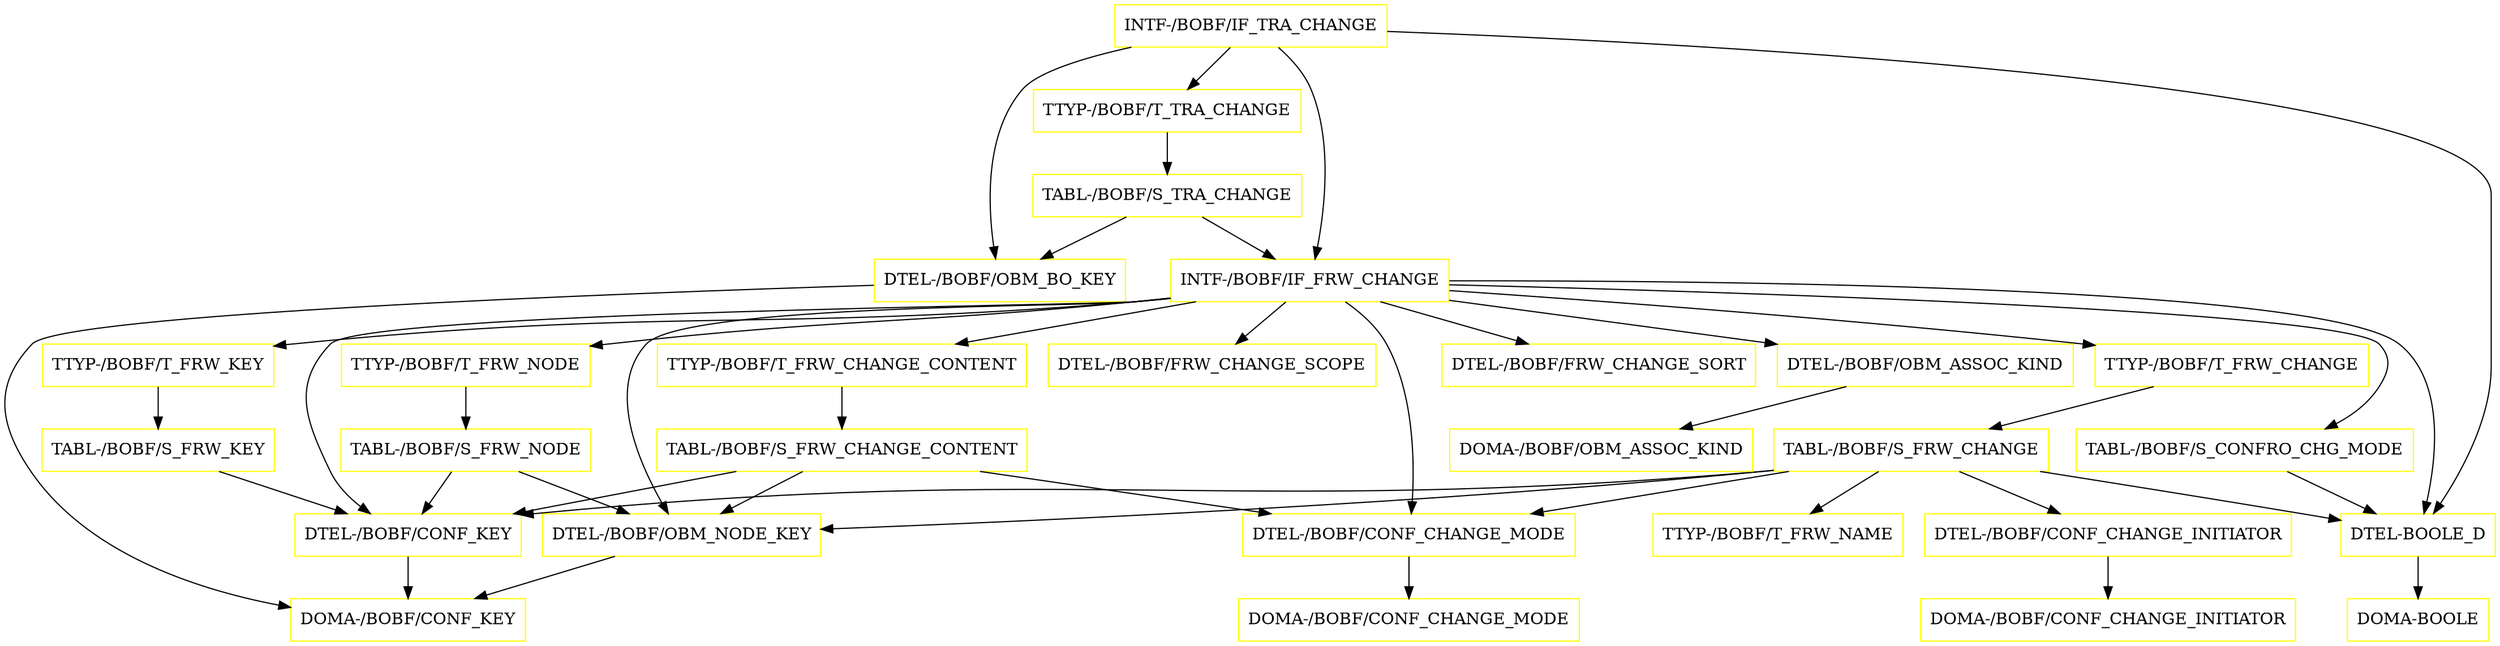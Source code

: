 digraph G {
  "INTF-/BOBF/IF_TRA_CHANGE" [shape=box,color=yellow];
  "INTF-/BOBF/IF_FRW_CHANGE" [shape=box,color=yellow,URL="./INTF_%23BOBF%23IF_FRW_CHANGE.html"];
  "DTEL-/BOBF/FRW_CHANGE_SCOPE" [shape=box,color=yellow,URL="./DTEL_%23BOBF%23FRW_CHANGE_SCOPE.html"];
  "TABL-/BOBF/S_CONFRO_CHG_MODE" [shape=box,color=yellow,URL="./TABL_%23BOBF%23S_CONFRO_CHG_MODE.html"];
  "DTEL-BOOLE_D" [shape=box,color=yellow,URL="./DTEL_BOOLE_D.html"];
  "DOMA-BOOLE" [shape=box,color=yellow,URL="./DOMA_BOOLE.html"];
  "DTEL-/BOBF/FRW_CHANGE_SORT" [shape=box,color=yellow,URL="./DTEL_%23BOBF%23FRW_CHANGE_SORT.html"];
  "TTYP-/BOBF/T_FRW_NODE" [shape=box,color=yellow,URL="./TTYP_%23BOBF%23T_FRW_NODE.html"];
  "TABL-/BOBF/S_FRW_NODE" [shape=box,color=yellow,URL="./TABL_%23BOBF%23S_FRW_NODE.html"];
  "DTEL-/BOBF/CONF_KEY" [shape=box,color=yellow,URL="./DTEL_%23BOBF%23CONF_KEY.html"];
  "DOMA-/BOBF/CONF_KEY" [shape=box,color=yellow,URL="./DOMA_%23BOBF%23CONF_KEY.html"];
  "DTEL-/BOBF/OBM_NODE_KEY" [shape=box,color=yellow,URL="./DTEL_%23BOBF%23OBM_NODE_KEY.html"];
  "TTYP-/BOBF/T_FRW_KEY" [shape=box,color=yellow,URL="./TTYP_%23BOBF%23T_FRW_KEY.html"];
  "TABL-/BOBF/S_FRW_KEY" [shape=box,color=yellow,URL="./TABL_%23BOBF%23S_FRW_KEY.html"];
  "DTEL-/BOBF/CONF_CHANGE_MODE" [shape=box,color=yellow,URL="./DTEL_%23BOBF%23CONF_CHANGE_MODE.html"];
  "DOMA-/BOBF/CONF_CHANGE_MODE" [shape=box,color=yellow,URL="./DOMA_%23BOBF%23CONF_CHANGE_MODE.html"];
  "TTYP-/BOBF/T_FRW_CHANGE_CONTENT" [shape=box,color=yellow,URL="./TTYP_%23BOBF%23T_FRW_CHANGE_CONTENT.html"];
  "TABL-/BOBF/S_FRW_CHANGE_CONTENT" [shape=box,color=yellow,URL="./TABL_%23BOBF%23S_FRW_CHANGE_CONTENT.html"];
  "TTYP-/BOBF/T_FRW_CHANGE" [shape=box,color=yellow,URL="./TTYP_%23BOBF%23T_FRW_CHANGE.html"];
  "TABL-/BOBF/S_FRW_CHANGE" [shape=box,color=yellow,URL="./TABL_%23BOBF%23S_FRW_CHANGE.html"];
  "DTEL-/BOBF/CONF_CHANGE_INITIATOR" [shape=box,color=yellow,URL="./DTEL_%23BOBF%23CONF_CHANGE_INITIATOR.html"];
  "DOMA-/BOBF/CONF_CHANGE_INITIATOR" [shape=box,color=yellow,URL="./DOMA_%23BOBF%23CONF_CHANGE_INITIATOR.html"];
  "TTYP-/BOBF/T_FRW_NAME" [shape=box,color=yellow,URL="./TTYP_%23BOBF%23T_FRW_NAME.html"];
  "DTEL-/BOBF/OBM_ASSOC_KIND" [shape=box,color=yellow,URL="./DTEL_%23BOBF%23OBM_ASSOC_KIND.html"];
  "DOMA-/BOBF/OBM_ASSOC_KIND" [shape=box,color=yellow,URL="./DOMA_%23BOBF%23OBM_ASSOC_KIND.html"];
  "TTYP-/BOBF/T_TRA_CHANGE" [shape=box,color=yellow,URL="./TTYP_%23BOBF%23T_TRA_CHANGE.html"];
  "TABL-/BOBF/S_TRA_CHANGE" [shape=box,color=yellow,URL="./TABL_%23BOBF%23S_TRA_CHANGE.html"];
  "DTEL-/BOBF/OBM_BO_KEY" [shape=box,color=yellow,URL="./DTEL_%23BOBF%23OBM_BO_KEY.html"];
  "INTF-/BOBF/IF_TRA_CHANGE" -> "DTEL-/BOBF/OBM_BO_KEY";
  "INTF-/BOBF/IF_TRA_CHANGE" -> "DTEL-BOOLE_D";
  "INTF-/BOBF/IF_TRA_CHANGE" -> "TTYP-/BOBF/T_TRA_CHANGE";
  "INTF-/BOBF/IF_TRA_CHANGE" -> "INTF-/BOBF/IF_FRW_CHANGE";
  "INTF-/BOBF/IF_FRW_CHANGE" -> "DTEL-/BOBF/OBM_NODE_KEY";
  "INTF-/BOBF/IF_FRW_CHANGE" -> "DTEL-/BOBF/CONF_KEY";
  "INTF-/BOBF/IF_FRW_CHANGE" -> "DTEL-/BOBF/OBM_ASSOC_KIND";
  "INTF-/BOBF/IF_FRW_CHANGE" -> "DTEL-BOOLE_D";
  "INTF-/BOBF/IF_FRW_CHANGE" -> "TTYP-/BOBF/T_FRW_CHANGE";
  "INTF-/BOBF/IF_FRW_CHANGE" -> "TTYP-/BOBF/T_FRW_CHANGE_CONTENT";
  "INTF-/BOBF/IF_FRW_CHANGE" -> "DTEL-/BOBF/CONF_CHANGE_MODE";
  "INTF-/BOBF/IF_FRW_CHANGE" -> "TTYP-/BOBF/T_FRW_KEY";
  "INTF-/BOBF/IF_FRW_CHANGE" -> "TTYP-/BOBF/T_FRW_NODE";
  "INTF-/BOBF/IF_FRW_CHANGE" -> "DTEL-/BOBF/FRW_CHANGE_SORT";
  "INTF-/BOBF/IF_FRW_CHANGE" -> "TABL-/BOBF/S_CONFRO_CHG_MODE";
  "INTF-/BOBF/IF_FRW_CHANGE" -> "DTEL-/BOBF/FRW_CHANGE_SCOPE";
  "TABL-/BOBF/S_CONFRO_CHG_MODE" -> "DTEL-BOOLE_D";
  "DTEL-BOOLE_D" -> "DOMA-BOOLE";
  "TTYP-/BOBF/T_FRW_NODE" -> "TABL-/BOBF/S_FRW_NODE";
  "TABL-/BOBF/S_FRW_NODE" -> "DTEL-/BOBF/OBM_NODE_KEY";
  "TABL-/BOBF/S_FRW_NODE" -> "DTEL-/BOBF/CONF_KEY";
  "DTEL-/BOBF/CONF_KEY" -> "DOMA-/BOBF/CONF_KEY";
  "DTEL-/BOBF/OBM_NODE_KEY" -> "DOMA-/BOBF/CONF_KEY";
  "TTYP-/BOBF/T_FRW_KEY" -> "TABL-/BOBF/S_FRW_KEY";
  "TABL-/BOBF/S_FRW_KEY" -> "DTEL-/BOBF/CONF_KEY";
  "DTEL-/BOBF/CONF_CHANGE_MODE" -> "DOMA-/BOBF/CONF_CHANGE_MODE";
  "TTYP-/BOBF/T_FRW_CHANGE_CONTENT" -> "TABL-/BOBF/S_FRW_CHANGE_CONTENT";
  "TABL-/BOBF/S_FRW_CHANGE_CONTENT" -> "DTEL-/BOBF/OBM_NODE_KEY";
  "TABL-/BOBF/S_FRW_CHANGE_CONTENT" -> "DTEL-/BOBF/CONF_KEY";
  "TABL-/BOBF/S_FRW_CHANGE_CONTENT" -> "DTEL-/BOBF/CONF_CHANGE_MODE";
  "TTYP-/BOBF/T_FRW_CHANGE" -> "TABL-/BOBF/S_FRW_CHANGE";
  "TABL-/BOBF/S_FRW_CHANGE" -> "DTEL-/BOBF/OBM_NODE_KEY";
  "TABL-/BOBF/S_FRW_CHANGE" -> "DTEL-/BOBF/CONF_KEY";
  "TABL-/BOBF/S_FRW_CHANGE" -> "DTEL-/BOBF/CONF_CHANGE_MODE";
  "TABL-/BOBF/S_FRW_CHANGE" -> "DTEL-BOOLE_D";
  "TABL-/BOBF/S_FRW_CHANGE" -> "TTYP-/BOBF/T_FRW_NAME";
  "TABL-/BOBF/S_FRW_CHANGE" -> "DTEL-/BOBF/CONF_CHANGE_INITIATOR";
  "DTEL-/BOBF/CONF_CHANGE_INITIATOR" -> "DOMA-/BOBF/CONF_CHANGE_INITIATOR";
  "DTEL-/BOBF/OBM_ASSOC_KIND" -> "DOMA-/BOBF/OBM_ASSOC_KIND";
  "TTYP-/BOBF/T_TRA_CHANGE" -> "TABL-/BOBF/S_TRA_CHANGE";
  "TABL-/BOBF/S_TRA_CHANGE" -> "DTEL-/BOBF/OBM_BO_KEY";
  "TABL-/BOBF/S_TRA_CHANGE" -> "INTF-/BOBF/IF_FRW_CHANGE";
  "DTEL-/BOBF/OBM_BO_KEY" -> "DOMA-/BOBF/CONF_KEY";
}
